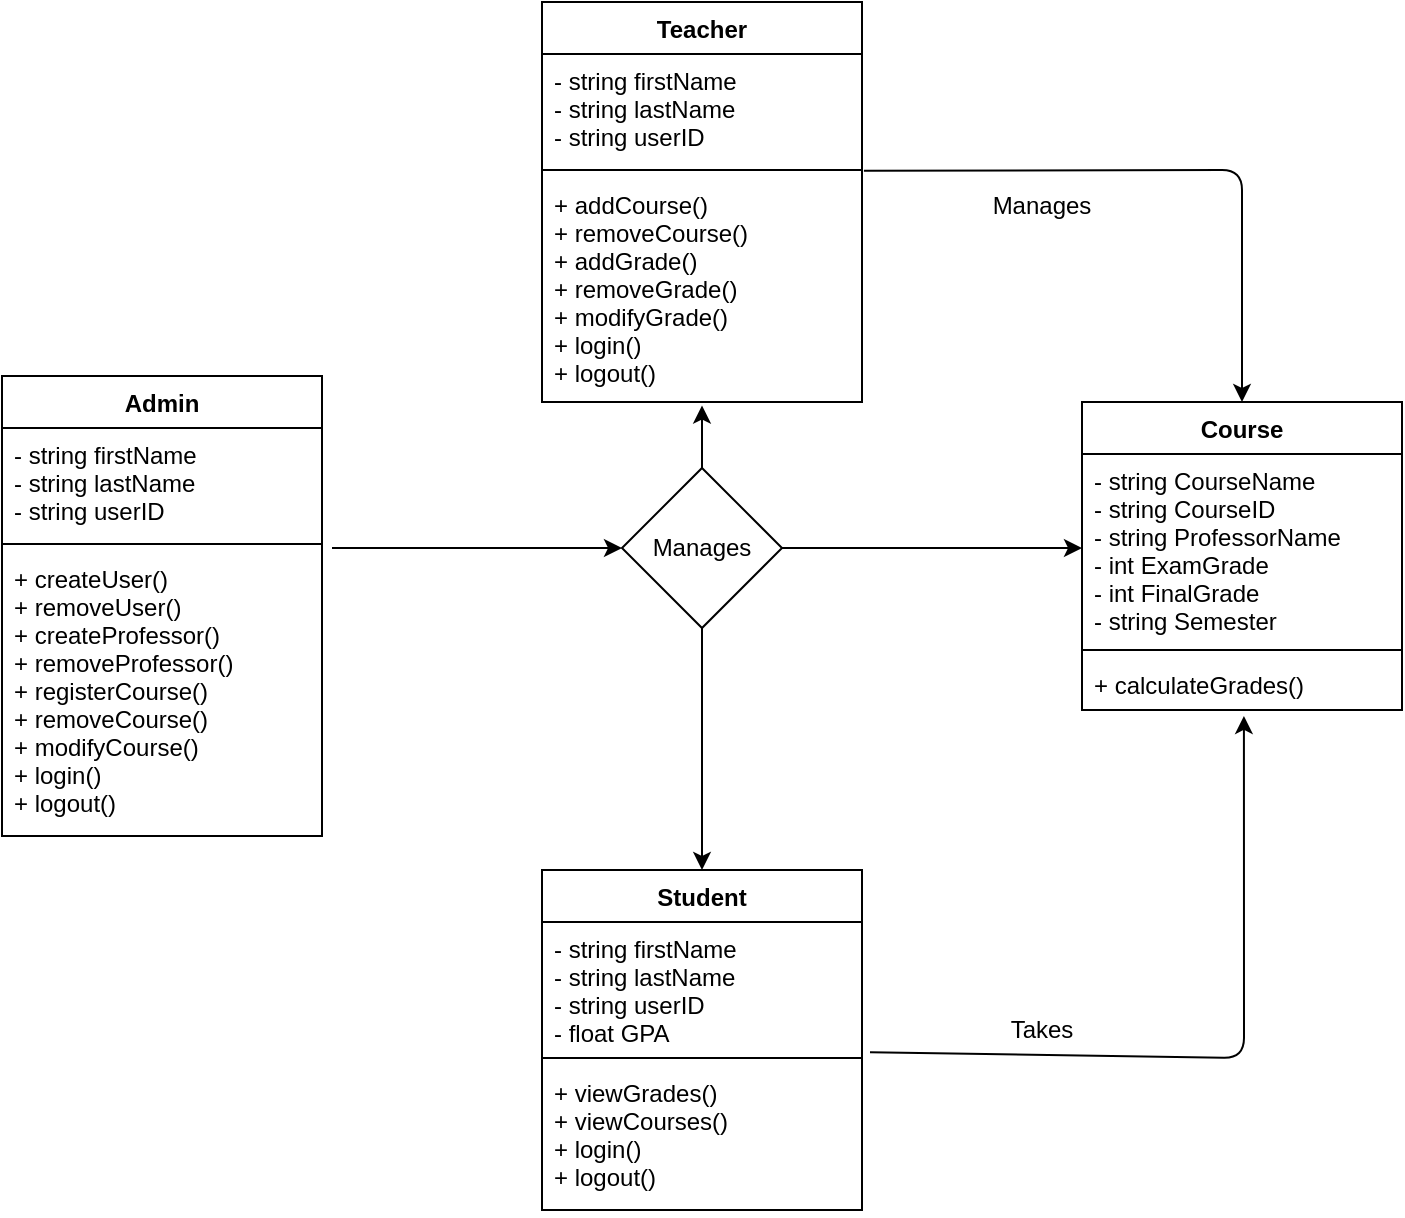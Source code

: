 <mxfile version="10.6.0" type="google"><diagram id="pQfl2n0bREAbg2l97L6c" name="Page-1"><mxGraphModel dx="1318" dy="574" grid="1" gridSize="10" guides="1" tooltips="1" connect="1" arrows="1" fold="1" page="1" pageScale="1" pageWidth="850" pageHeight="1100" math="0" shadow="0"><root><mxCell id="0"/><mxCell id="1" parent="0"/><mxCell id="z3Cr3GbjB1g-SEi5G1wH-1" value="Admin" style="swimlane;fontStyle=1;align=center;verticalAlign=top;childLayout=stackLayout;horizontal=1;startSize=26;horizontalStack=0;resizeParent=1;resizeParentMax=0;resizeLast=0;collapsible=1;marginBottom=0;" parent="1" vertex="1"><mxGeometry x="20" y="193" width="160" height="230" as="geometry"/></mxCell><mxCell id="z3Cr3GbjB1g-SEi5G1wH-2" value="- string firstName&#xa;- string lastName&#xa;- string userID&#xa;" style="text;strokeColor=none;fillColor=none;align=left;verticalAlign=top;spacingLeft=4;spacingRight=4;overflow=hidden;rotatable=0;points=[[0,0.5],[1,0.5]];portConstraint=eastwest;resizeHeight=1;" parent="z3Cr3GbjB1g-SEi5G1wH-1" vertex="1"><mxGeometry y="26" width="160" height="54" as="geometry"/></mxCell><mxCell id="z3Cr3GbjB1g-SEi5G1wH-3" value="" style="line;strokeWidth=1;fillColor=none;align=left;verticalAlign=middle;spacingTop=-1;spacingLeft=3;spacingRight=3;rotatable=0;labelPosition=right;points=[];portConstraint=eastwest;" parent="z3Cr3GbjB1g-SEi5G1wH-1" vertex="1"><mxGeometry y="80" width="160" height="8" as="geometry"/></mxCell><mxCell id="z3Cr3GbjB1g-SEi5G1wH-4" value="+ createUser()&#xa;+ removeUser()&#xa;+ createProfessor()&#xa;+ removeProfessor()&#xa;+ registerCourse()&#xa;+ removeCourse()&#xa;+ modifyCourse()&#xa;+ login()&#xa;+ logout()" style="text;strokeColor=none;fillColor=none;align=left;verticalAlign=top;spacingLeft=4;spacingRight=4;overflow=hidden;rotatable=0;points=[[0,0.5],[1,0.5]];portConstraint=eastwest;" parent="z3Cr3GbjB1g-SEi5G1wH-1" vertex="1"><mxGeometry y="88" width="160" height="142" as="geometry"/></mxCell><mxCell id="z3Cr3GbjB1g-SEi5G1wH-5" value="Teacher" style="swimlane;fontStyle=1;align=center;verticalAlign=top;childLayout=stackLayout;horizontal=1;startSize=26;horizontalStack=0;resizeParent=1;resizeParentMax=0;resizeLast=0;collapsible=1;marginBottom=0;" parent="1" vertex="1"><mxGeometry x="290" y="6" width="160" height="200" as="geometry"><mxRectangle x="20" y="130" width="80" height="26" as="alternateBounds"/></mxGeometry></mxCell><mxCell id="z3Cr3GbjB1g-SEi5G1wH-6" value="- string firstName&#xa;- string lastName&#xa;- string userID&#xa;&#xa;" style="text;strokeColor=none;fillColor=none;align=left;verticalAlign=top;spacingLeft=4;spacingRight=4;overflow=hidden;rotatable=0;points=[[0,0.5],[1,0.5]];portConstraint=eastwest;" parent="z3Cr3GbjB1g-SEi5G1wH-5" vertex="1"><mxGeometry y="26" width="160" height="54" as="geometry"/></mxCell><mxCell id="z3Cr3GbjB1g-SEi5G1wH-7" value="" style="line;strokeWidth=1;fillColor=none;align=left;verticalAlign=middle;spacingTop=-1;spacingLeft=3;spacingRight=3;rotatable=0;labelPosition=right;points=[];portConstraint=eastwest;" parent="z3Cr3GbjB1g-SEi5G1wH-5" vertex="1"><mxGeometry y="80" width="160" height="8" as="geometry"/></mxCell><mxCell id="z3Cr3GbjB1g-SEi5G1wH-8" value="+ addCourse()&#xa;+ removeCourse()&#xa;+ addGrade()&#xa;+ removeGrade()&#xa;+ modifyGrade()&#xa;+ login()&#xa;+ logout()" style="text;strokeColor=none;fillColor=none;align=left;verticalAlign=top;spacingLeft=4;spacingRight=4;overflow=hidden;rotatable=0;points=[[0,0.5],[1,0.5]];portConstraint=eastwest;" parent="z3Cr3GbjB1g-SEi5G1wH-5" vertex="1"><mxGeometry y="88" width="160" height="112" as="geometry"/></mxCell><mxCell id="z3Cr3GbjB1g-SEi5G1wH-9" value="Student" style="swimlane;fontStyle=1;align=center;verticalAlign=top;childLayout=stackLayout;horizontal=1;startSize=26;horizontalStack=0;resizeParent=1;resizeParentMax=0;resizeLast=0;collapsible=1;marginBottom=0;" parent="1" vertex="1"><mxGeometry x="290" y="440" width="160" height="170" as="geometry"/></mxCell><mxCell id="z3Cr3GbjB1g-SEi5G1wH-10" value="- string firstName&#xa;- string lastName&#xa;- string userID&#xa;- float GPA&#xa;" style="text;strokeColor=none;fillColor=none;align=left;verticalAlign=top;spacingLeft=4;spacingRight=4;overflow=hidden;rotatable=0;points=[[0,0.5],[1,0.5]];portConstraint=eastwest;" parent="z3Cr3GbjB1g-SEi5G1wH-9" vertex="1"><mxGeometry y="26" width="160" height="64" as="geometry"/></mxCell><mxCell id="z3Cr3GbjB1g-SEi5G1wH-11" value="" style="line;strokeWidth=1;fillColor=none;align=left;verticalAlign=middle;spacingTop=-1;spacingLeft=3;spacingRight=3;rotatable=0;labelPosition=right;points=[];portConstraint=eastwest;" parent="z3Cr3GbjB1g-SEi5G1wH-9" vertex="1"><mxGeometry y="90" width="160" height="8" as="geometry"/></mxCell><mxCell id="z3Cr3GbjB1g-SEi5G1wH-12" value="+ viewGrades()&#xa;+ viewCourses()&#xa;+ login()&#xa;+ logout()" style="text;strokeColor=none;fillColor=none;align=left;verticalAlign=top;spacingLeft=4;spacingRight=4;overflow=hidden;rotatable=0;points=[[0,0.5],[1,0.5]];portConstraint=eastwest;" parent="z3Cr3GbjB1g-SEi5G1wH-9" vertex="1"><mxGeometry y="98" width="160" height="72" as="geometry"/></mxCell><mxCell id="z3Cr3GbjB1g-SEi5G1wH-13" value="Course" style="swimlane;fontStyle=1;align=center;verticalAlign=top;childLayout=stackLayout;horizontal=1;startSize=26;horizontalStack=0;resizeParent=1;resizeParentMax=0;resizeLast=0;collapsible=1;marginBottom=0;" parent="1" vertex="1"><mxGeometry x="560" y="206" width="160" height="154" as="geometry"/></mxCell><mxCell id="z3Cr3GbjB1g-SEi5G1wH-14" value="- string CourseName&#xa;- string CourseID&#xa;- string ProfessorName&#xa;- int ExamGrade&#xa;- int FinalGrade&#xa;- string Semester&#xa;" style="text;strokeColor=none;fillColor=none;align=left;verticalAlign=top;spacingLeft=4;spacingRight=4;overflow=hidden;rotatable=0;points=[[0,0.5],[1,0.5]];portConstraint=eastwest;" parent="z3Cr3GbjB1g-SEi5G1wH-13" vertex="1"><mxGeometry y="26" width="160" height="94" as="geometry"/></mxCell><mxCell id="z3Cr3GbjB1g-SEi5G1wH-15" value="" style="line;strokeWidth=1;fillColor=none;align=left;verticalAlign=middle;spacingTop=-1;spacingLeft=3;spacingRight=3;rotatable=0;labelPosition=right;points=[];portConstraint=eastwest;" parent="z3Cr3GbjB1g-SEi5G1wH-13" vertex="1"><mxGeometry y="120" width="160" height="8" as="geometry"/></mxCell><mxCell id="z3Cr3GbjB1g-SEi5G1wH-16" value="+ calculateGrades()" style="text;strokeColor=none;fillColor=none;align=left;verticalAlign=top;spacingLeft=4;spacingRight=4;overflow=hidden;rotatable=0;points=[[0,0.5],[1,0.5]];portConstraint=eastwest;" parent="z3Cr3GbjB1g-SEi5G1wH-13" vertex="1"><mxGeometry y="128" width="160" height="26" as="geometry"/></mxCell><mxCell id="OxE1Rtvp0mz0k9tbimXa-7" value="" style="endArrow=classic;html=1;exitX=1.006;exitY=-0.032;exitDx=0;exitDy=0;exitPerimeter=0;entryX=0.5;entryY=0;entryDx=0;entryDy=0;" parent="1" source="z3Cr3GbjB1g-SEi5G1wH-8" target="z3Cr3GbjB1g-SEi5G1wH-13" edge="1"><mxGeometry width="50" height="50" relative="1" as="geometry"><mxPoint x="440" y="210" as="sourcePoint"/><mxPoint x="70" y="600" as="targetPoint"/><Array as="points"><mxPoint x="640" y="90"/></Array></mxGeometry></mxCell><mxCell id="OxE1Rtvp0mz0k9tbimXa-8" value="Manages" style="text;html=1;strokeColor=none;fillColor=none;align=center;verticalAlign=middle;whiteSpace=wrap;rounded=0;" parent="1" vertex="1"><mxGeometry x="520" y="98" width="40" height="20" as="geometry"/></mxCell><mxCell id="OxE1Rtvp0mz0k9tbimXa-9" value="" style="endArrow=classic;html=1;exitX=1.025;exitY=-0.095;exitDx=0;exitDy=0;exitPerimeter=0;entryX=0.506;entryY=1.115;entryDx=0;entryDy=0;entryPerimeter=0;" parent="1" source="z3Cr3GbjB1g-SEi5G1wH-12" target="z3Cr3GbjB1g-SEi5G1wH-16" edge="1"><mxGeometry width="50" height="50" relative="1" as="geometry"><mxPoint x="480" y="550" as="sourcePoint"/><mxPoint x="530" y="500" as="targetPoint"/><Array as="points"><mxPoint x="641" y="534"/></Array></mxGeometry></mxCell><mxCell id="OxE1Rtvp0mz0k9tbimXa-10" value="Takes" style="text;html=1;strokeColor=none;fillColor=none;align=center;verticalAlign=middle;whiteSpace=wrap;rounded=0;" parent="1" vertex="1"><mxGeometry x="520" y="510" width="40" height="20" as="geometry"/></mxCell><mxCell id="CYi9xKq1PzXyicbw37q4-1" value="Manages" style="rhombus;whiteSpace=wrap;html=1;" parent="1" vertex="1"><mxGeometry x="330" y="239" width="80" height="80" as="geometry"/></mxCell><mxCell id="CYi9xKq1PzXyicbw37q4-4" value="" style="endArrow=classic;html=1;entryX=0;entryY=0.5;entryDx=0;entryDy=0;" parent="1" target="CYi9xKq1PzXyicbw37q4-1" edge="1"><mxGeometry width="50" height="50" relative="1" as="geometry"><mxPoint x="185" y="279" as="sourcePoint"/><mxPoint x="250" y="270" as="targetPoint"/></mxGeometry></mxCell><mxCell id="CYi9xKq1PzXyicbw37q4-5" value="" style="endArrow=classic;html=1;exitX=0.5;exitY=0;exitDx=0;exitDy=0;entryX=0.5;entryY=1.016;entryDx=0;entryDy=0;entryPerimeter=0;" parent="1" source="CYi9xKq1PzXyicbw37q4-1" target="z3Cr3GbjB1g-SEi5G1wH-8" edge="1"><mxGeometry width="50" height="50" relative="1" as="geometry"><mxPoint x="380" y="240" as="sourcePoint"/><mxPoint x="430" y="190" as="targetPoint"/></mxGeometry></mxCell><mxCell id="CYi9xKq1PzXyicbw37q4-6" value="" style="endArrow=classic;html=1;exitX=1;exitY=0.5;exitDx=0;exitDy=0;entryX=0;entryY=0.5;entryDx=0;entryDy=0;" parent="1" source="CYi9xKq1PzXyicbw37q4-1" target="z3Cr3GbjB1g-SEi5G1wH-14" edge="1"><mxGeometry width="50" height="50" relative="1" as="geometry"><mxPoint x="480" y="320" as="sourcePoint"/><mxPoint x="530" y="270" as="targetPoint"/></mxGeometry></mxCell><mxCell id="CYi9xKq1PzXyicbw37q4-7" value="" style="endArrow=classic;html=1;exitX=0.5;exitY=1;exitDx=0;exitDy=0;entryX=0.5;entryY=0;entryDx=0;entryDy=0;" parent="1" source="CYi9xKq1PzXyicbw37q4-1" target="z3Cr3GbjB1g-SEi5G1wH-9" edge="1"><mxGeometry width="50" height="50" relative="1" as="geometry"><mxPoint x="370" y="400" as="sourcePoint"/><mxPoint x="420" y="350" as="targetPoint"/></mxGeometry></mxCell></root></mxGraphModel></diagram></mxfile>